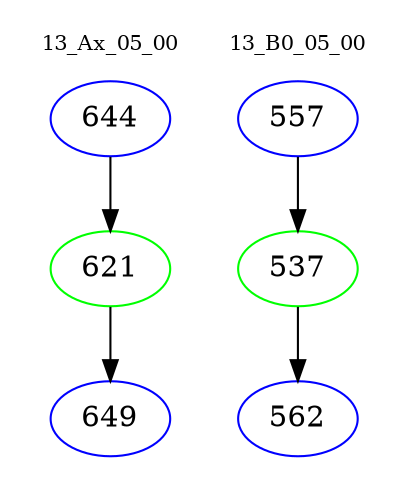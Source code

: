 digraph{
subgraph cluster_0 {
color = white
label = "13_Ax_05_00";
fontsize=10;
T0_644 [label="644", color="blue"]
T0_644 -> T0_621 [color="black"]
T0_621 [label="621", color="green"]
T0_621 -> T0_649 [color="black"]
T0_649 [label="649", color="blue"]
}
subgraph cluster_1 {
color = white
label = "13_B0_05_00";
fontsize=10;
T1_557 [label="557", color="blue"]
T1_557 -> T1_537 [color="black"]
T1_537 [label="537", color="green"]
T1_537 -> T1_562 [color="black"]
T1_562 [label="562", color="blue"]
}
}
